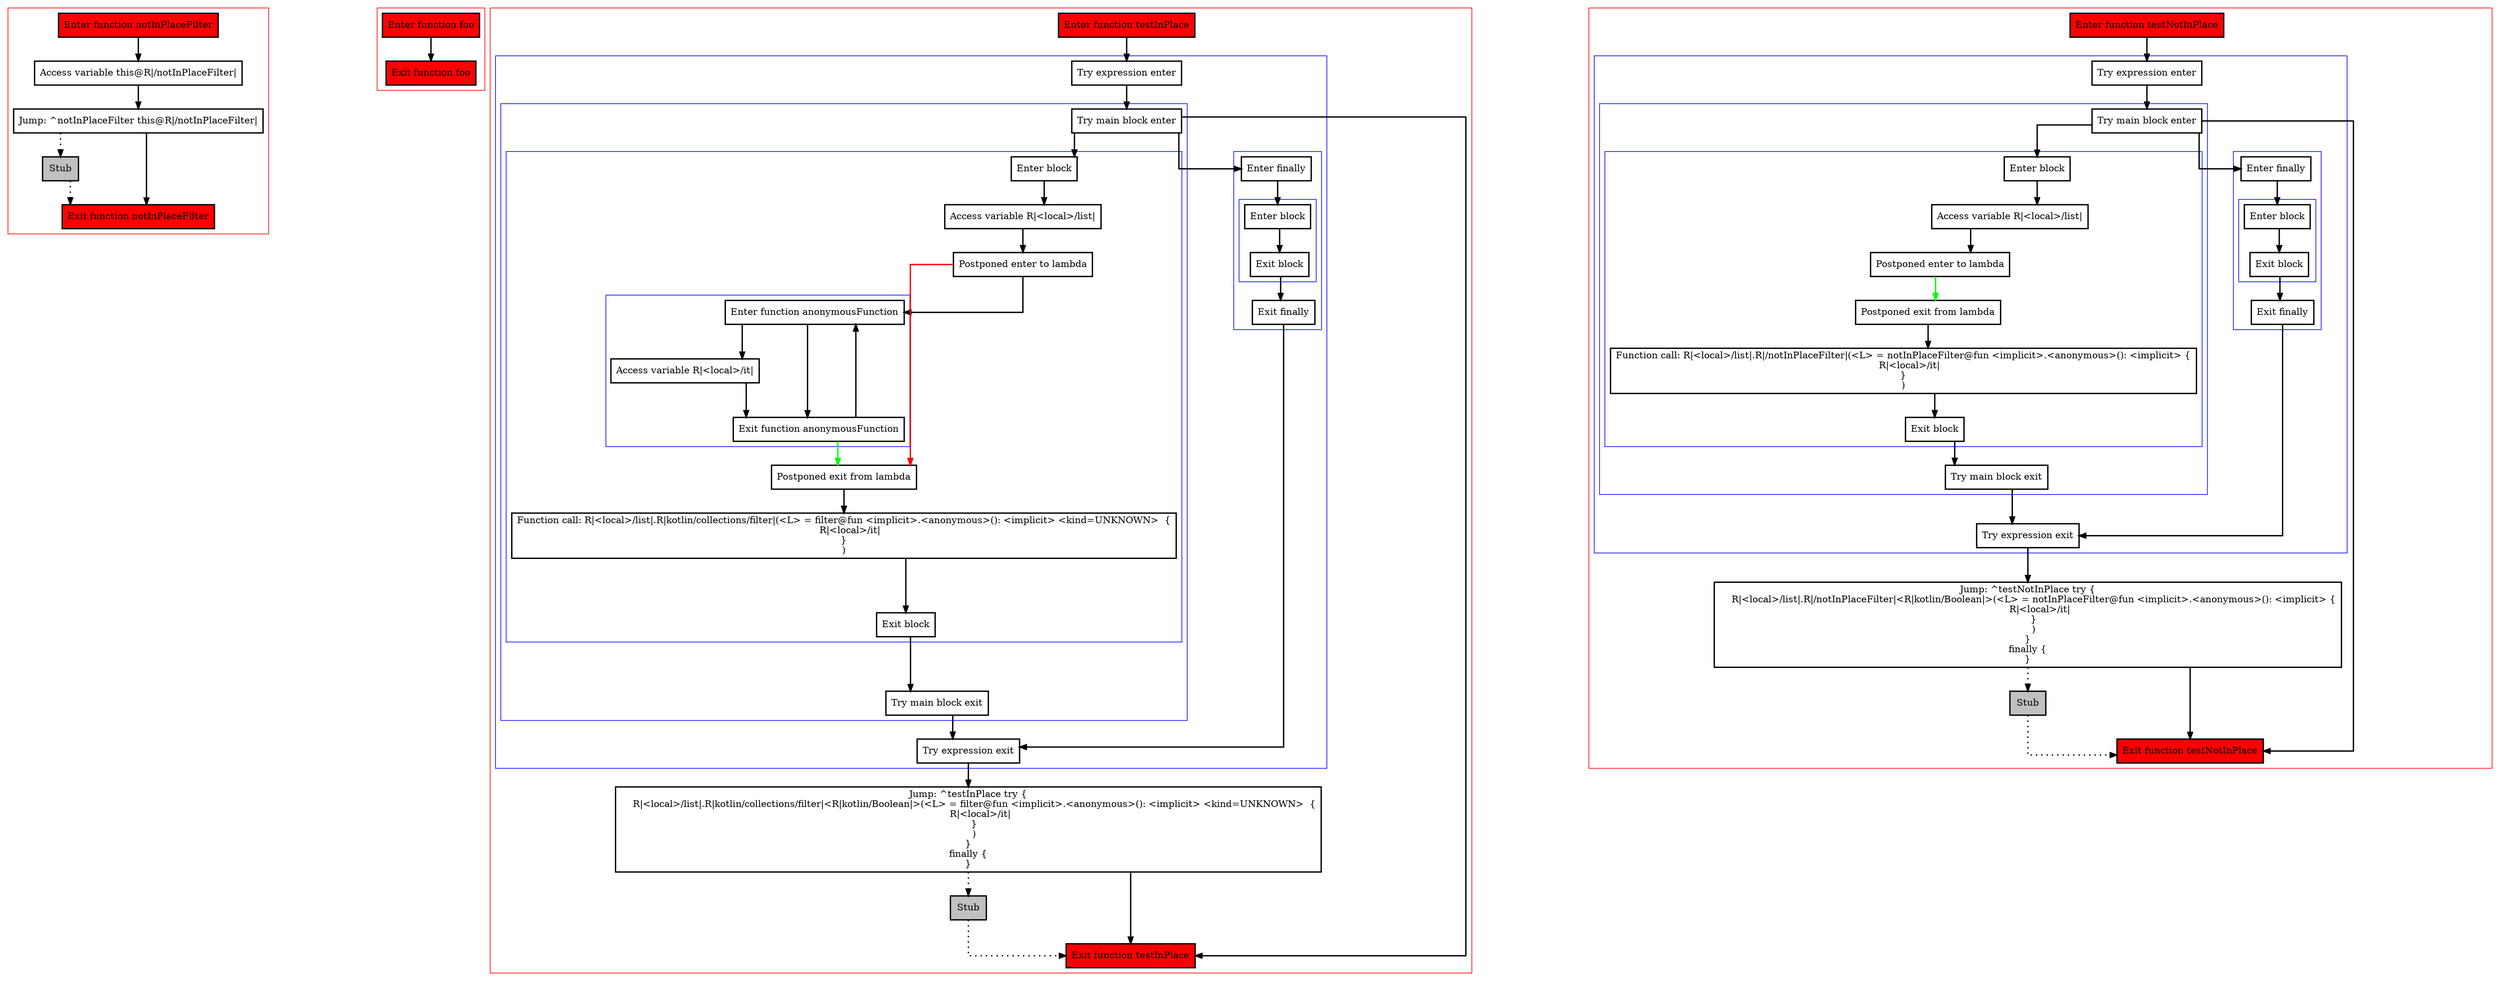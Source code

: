 digraph tryWithLambdaInside_kt {
    graph [splines=ortho nodesep=3]
    node [shape=box penwidth=2]
    edge [penwidth=2]

    subgraph cluster_0 {
        color=red
        0 [label="Enter function notInPlaceFilter" style="filled" fillcolor=red];
        1 [label="Access variable this@R|/notInPlaceFilter|"];
        2 [label="Jump: ^notInPlaceFilter this@R|/notInPlaceFilter|"];
        3 [label="Stub" style="filled" fillcolor=gray];
        4 [label="Exit function notInPlaceFilter" style="filled" fillcolor=red];
    }

    0 -> {1};
    1 -> {2};
    2 -> {4};
    2 -> {3} [style=dotted];
    3 -> {4} [style=dotted];

    subgraph cluster_1 {
        color=red
        5 [label="Enter function foo" style="filled" fillcolor=red];
        6 [label="Exit function foo" style="filled" fillcolor=red];
    }

    5 -> {6};

    subgraph cluster_2 {
        color=red
        7 [label="Enter function testInPlace" style="filled" fillcolor=red];
        subgraph cluster_3 {
            color=blue
            8 [label="Try expression enter"];
            subgraph cluster_4 {
                color=blue
                9 [label="Try main block enter"];
                subgraph cluster_5 {
                    color=blue
                    10 [label="Enter block"];
                    11 [label="Access variable R|<local>/list|"];
                    12 [label="Postponed enter to lambda"];
                    subgraph cluster_6 {
                        color=blue
                        13 [label="Enter function anonymousFunction"];
                        14 [label="Access variable R|<local>/it|"];
                        15 [label="Exit function anonymousFunction"];
                    }
                    16 [label="Postponed exit from lambda"];
                    17 [label="Function call: R|<local>/list|.R|kotlin/collections/filter|(<L> = filter@fun <implicit>.<anonymous>(): <implicit> <kind=UNKNOWN>  {
    R|<local>/it|
}
)"];
                    18 [label="Exit block"];
                }
                19 [label="Try main block exit"];
            }
            subgraph cluster_7 {
                color=blue
                20 [label="Enter finally"];
                subgraph cluster_8 {
                    color=blue
                    21 [label="Enter block"];
                    22 [label="Exit block"];
                }
                23 [label="Exit finally"];
            }
            24 [label="Try expression exit"];
        }
        25 [label="Jump: ^testInPlace try {
    R|<local>/list|.R|kotlin/collections/filter|<R|kotlin/Boolean|>(<L> = filter@fun <implicit>.<anonymous>(): <implicit> <kind=UNKNOWN>  {
        R|<local>/it|
    }
    )
}
finally {
}
"];
        26 [label="Stub" style="filled" fillcolor=gray];
        27 [label="Exit function testInPlace" style="filled" fillcolor=red];
    }

    7 -> {8};
    8 -> {9};
    9 -> {27 20 10};
    10 -> {11};
    11 -> {12};
    12 -> {13};
    12 -> {16} [color=red];
    13 -> {15 14};
    14 -> {15};
    15 -> {13};
    15 -> {16} [color=green];
    16 -> {17};
    17 -> {18};
    18 -> {19};
    19 -> {24};
    20 -> {21};
    21 -> {22};
    22 -> {23};
    23 -> {24};
    24 -> {25};
    25 -> {27};
    25 -> {26} [style=dotted];
    26 -> {27} [style=dotted];

    subgraph cluster_9 {
        color=red
        28 [label="Enter function testNotInPlace" style="filled" fillcolor=red];
        subgraph cluster_10 {
            color=blue
            29 [label="Try expression enter"];
            subgraph cluster_11 {
                color=blue
                30 [label="Try main block enter"];
                subgraph cluster_12 {
                    color=blue
                    31 [label="Enter block"];
                    32 [label="Access variable R|<local>/list|"];
                    33 [label="Postponed enter to lambda"];
                    34 [label="Postponed exit from lambda"];
                    35 [label="Function call: R|<local>/list|.R|/notInPlaceFilter|(<L> = notInPlaceFilter@fun <implicit>.<anonymous>(): <implicit> {
    R|<local>/it|
}
)"];
                    36 [label="Exit block"];
                }
                37 [label="Try main block exit"];
            }
            subgraph cluster_13 {
                color=blue
                38 [label="Enter finally"];
                subgraph cluster_14 {
                    color=blue
                    39 [label="Enter block"];
                    40 [label="Exit block"];
                }
                41 [label="Exit finally"];
            }
            42 [label="Try expression exit"];
        }
        43 [label="Jump: ^testNotInPlace try {
    R|<local>/list|.R|/notInPlaceFilter|<R|kotlin/Boolean|>(<L> = notInPlaceFilter@fun <implicit>.<anonymous>(): <implicit> {
        R|<local>/it|
    }
    )
}
finally {
}
"];
        44 [label="Stub" style="filled" fillcolor=gray];
        45 [label="Exit function testNotInPlace" style="filled" fillcolor=red];
    }

    28 -> {29};
    29 -> {30};
    30 -> {45 38 31};
    31 -> {32};
    32 -> {33};
    33 -> {34 34} [color=green];
    34 -> {35};
    35 -> {36};
    36 -> {37};
    37 -> {42};
    38 -> {39};
    39 -> {40};
    40 -> {41};
    41 -> {42};
    42 -> {43};
    43 -> {45};
    43 -> {44} [style=dotted];
    44 -> {45} [style=dotted];

}
